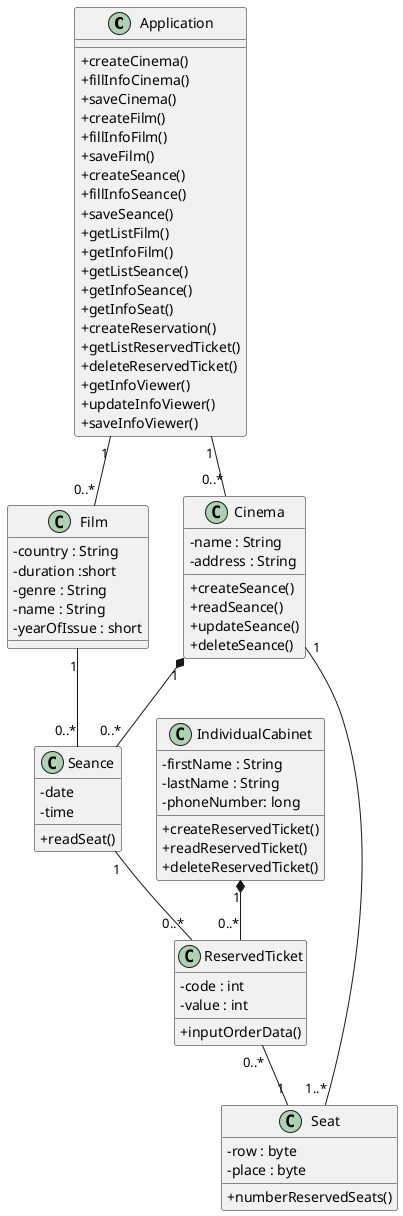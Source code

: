 @startuml
skinparam classAttributeIconSize 0

class Application{

+createCinema()
+fillInfoCinema()
+saveCinema()
+createFilm()
+fillInfoFilm()
+saveFilm()
+createSeance()
+fillInfoSeance()
+saveSeance()
+getListFilm()
+getInfoFilm()
+getListSeance()
+getInfoSeance()
+getInfoSeat()
+createReservation()
+getListReservedTicket()
+deleteReservedTicket()
+getInfoViewer()
+updateInfoViewer()
+saveInfoViewer()
}

class Film{
-country : String
-duration :short
-genre : String
-name : String
-yearOfIssue : short
}

class Seance{
-date
-time
+readSeat()
}

class Cinema{
-name : String
-address : String
+createSeance()
+readSeance()
+updateSeance()
+deleteSeance()
}

class Seat{
-row : byte
-place : byte
+numberReservedSeats()
}

class ReservedTicket{
-code : int
-value : int
+inputOrderData()
}

class IndividualCabinet{
-firstName : String
-lastName : String
-phoneNumber: long
+createReservedTicket()
+readReservedTicket()
+deleteReservedTicket()
}

Application "1" -- "0..*" Film
Application "1" -- "0..*" Cinema
Film "1" -- "0..*" Seance
Seance "1" -- "0..*" ReservedTicket
ReservedTicket "0..*" -- "1" Seat
Cinema "1" -- "1..*" Seat
Cinema "1" *--  "0..*" Seance
IndividualCabinet "1" *-- "0..*" ReservedTicket

@enduml